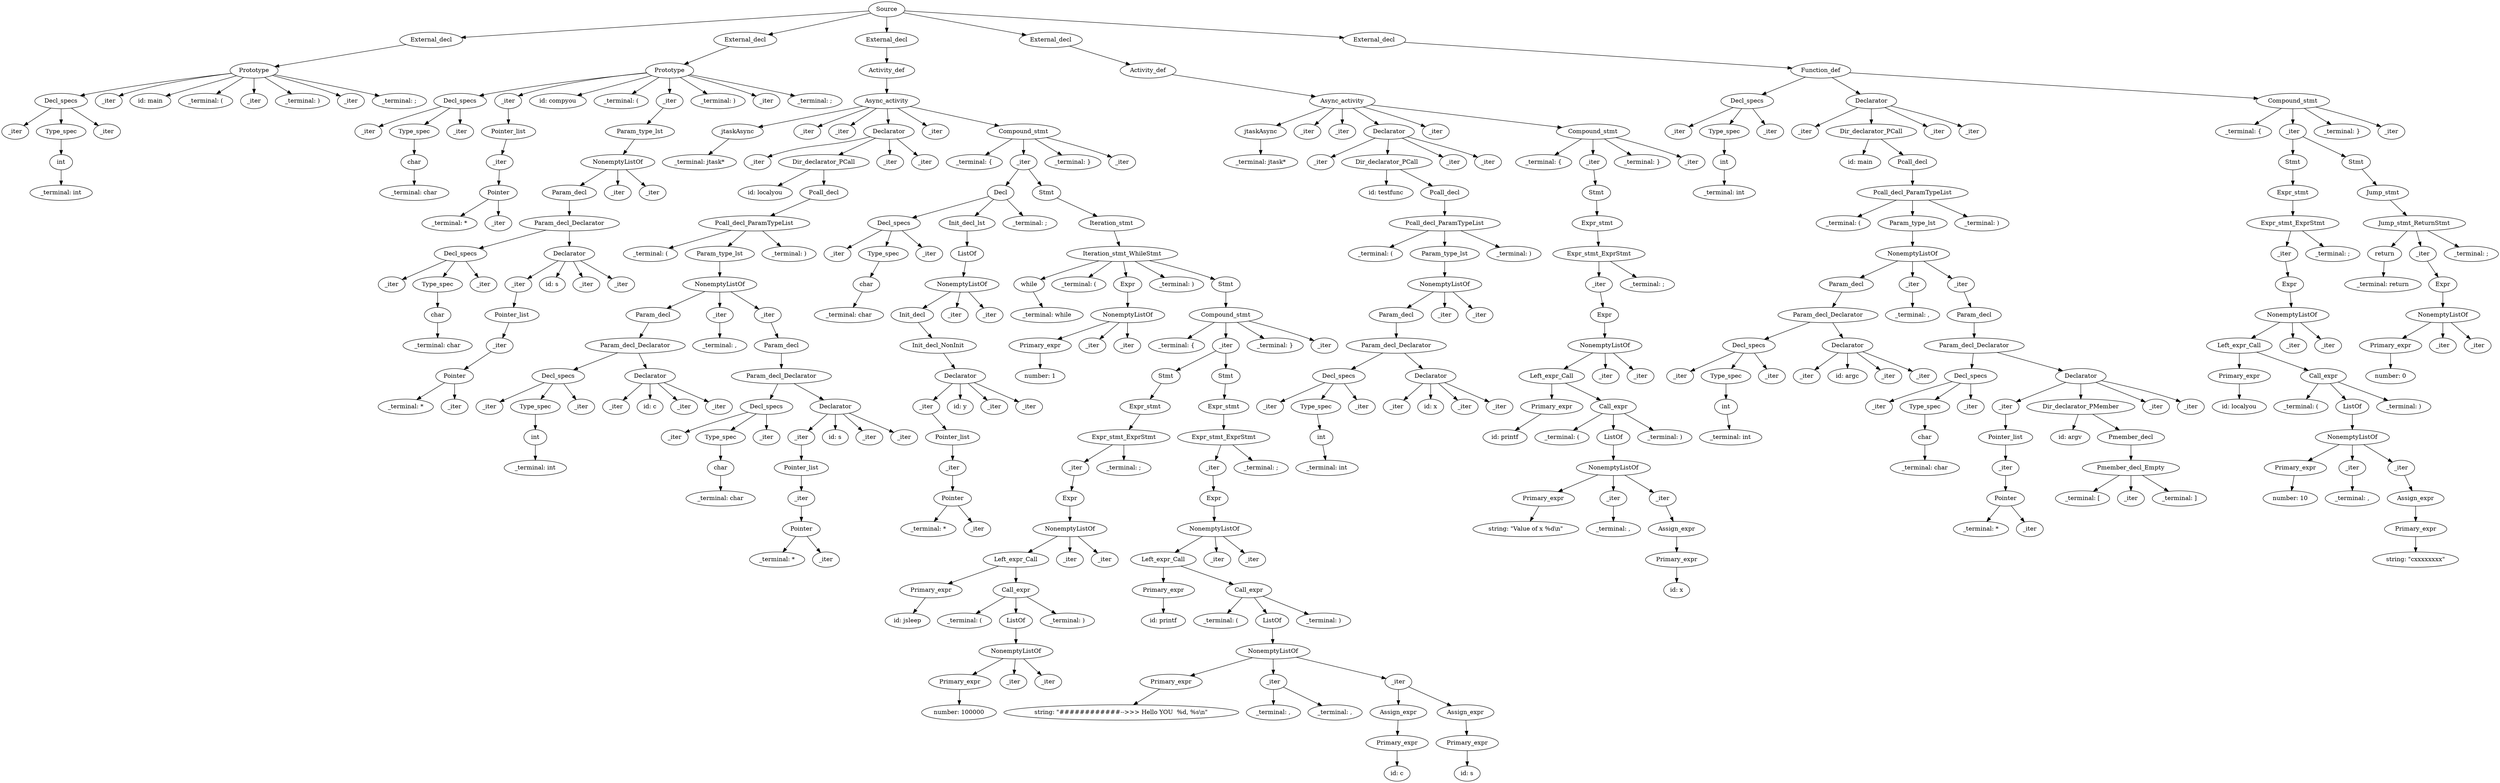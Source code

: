 digraph {
node_0[label="Source"];
node_1[label="External_decl"];
node_2[label="Prototype"];
node_3[label="Decl_specs"];
node_4[label="_iter"];
node_3 -> node_4;
node_5[label="Type_spec"];
node_6[label="int"];
node_7[label="_terminal: int"];
node_6 -> node_7;
node_5 -> node_6;
node_3 -> node_5;
node_8[label="_iter"];
node_3 -> node_8;
node_2 -> node_3;
node_9[label="_iter"];
node_2 -> node_9;
node_10[label="id: main"];
node_2 -> node_10;
node_11[label="_terminal: ("];
node_2 -> node_11;
node_12[label="_iter"];
node_2 -> node_12;
node_13[label="_terminal: )"];
node_2 -> node_13;
node_14[label="_iter"];
node_2 -> node_14;
node_15[label="_terminal: ;"];
node_2 -> node_15;
node_1 -> node_2;
node_0 -> node_1;
node_16[label="External_decl"];
node_17[label="Prototype"];
node_18[label="Decl_specs"];
node_19[label="_iter"];
node_18 -> node_19;
node_20[label="Type_spec"];
node_21[label="char"];
node_22[label="_terminal: char"];
node_21 -> node_22;
node_20 -> node_21;
node_18 -> node_20;
node_23[label="_iter"];
node_18 -> node_23;
node_17 -> node_18;
node_24[label="_iter"];
node_25[label="Pointer_list"];
node_26[label="_iter"];
node_27[label="Pointer"];
node_28[label="_terminal: *"];
node_27 -> node_28;
node_29[label="_iter"];
node_27 -> node_29;
node_26 -> node_27;
node_25 -> node_26;
node_24 -> node_25;
node_17 -> node_24;
node_30[label="id: compyou"];
node_17 -> node_30;
node_31[label="_terminal: ("];
node_17 -> node_31;
node_32[label="_iter"];
node_33[label="Param_type_lst"];
node_34[label="NonemptyListOf"];
node_35[label="Param_decl"];
node_36[label="Param_decl_Declarator"];
node_37[label="Decl_specs"];
node_38[label="_iter"];
node_37 -> node_38;
node_39[label="Type_spec"];
node_40[label="char"];
node_41[label="_terminal: char"];
node_40 -> node_41;
node_39 -> node_40;
node_37 -> node_39;
node_42[label="_iter"];
node_37 -> node_42;
node_36 -> node_37;
node_43[label="Declarator"];
node_44[label="_iter"];
node_45[label="Pointer_list"];
node_46[label="_iter"];
node_47[label="Pointer"];
node_48[label="_terminal: *"];
node_47 -> node_48;
node_49[label="_iter"];
node_47 -> node_49;
node_46 -> node_47;
node_45 -> node_46;
node_44 -> node_45;
node_43 -> node_44;
node_50[label="id: s"];
node_43 -> node_50;
node_51[label="_iter"];
node_43 -> node_51;
node_52[label="_iter"];
node_43 -> node_52;
node_36 -> node_43;
node_35 -> node_36;
node_34 -> node_35;
node_53[label="_iter"];
node_34 -> node_53;
node_54[label="_iter"];
node_34 -> node_54;
node_33 -> node_34;
node_32 -> node_33;
node_17 -> node_32;
node_55[label="_terminal: )"];
node_17 -> node_55;
node_56[label="_iter"];
node_17 -> node_56;
node_57[label="_terminal: ;"];
node_17 -> node_57;
node_16 -> node_17;
node_0 -> node_16;
node_58[label="External_decl"];
node_59[label="Activity_def"];
node_60[label="Async_activity"];
node_61[label="jtaskAsync"];
node_62[label="_terminal: jtask*"];
node_61 -> node_62;
node_60 -> node_61;
node_63[label="_iter"];
node_60 -> node_63;
node_64[label="_iter"];
node_60 -> node_64;
node_65[label="Declarator"];
node_66[label="_iter"];
node_65 -> node_66;
node_67[label="Dir_declarator_PCall"];
node_68[label="id: localyou"];
node_67 -> node_68;
node_69[label="Pcall_decl"];
node_70[label="Pcall_decl_ParamTypeList"];
node_71[label="_terminal: ("];
node_70 -> node_71;
node_72[label="Param_type_lst"];
node_73[label="NonemptyListOf"];
node_74[label="Param_decl"];
node_75[label="Param_decl_Declarator"];
node_76[label="Decl_specs"];
node_77[label="_iter"];
node_76 -> node_77;
node_78[label="Type_spec"];
node_79[label="int"];
node_80[label="_terminal: int"];
node_79 -> node_80;
node_78 -> node_79;
node_76 -> node_78;
node_81[label="_iter"];
node_76 -> node_81;
node_75 -> node_76;
node_82[label="Declarator"];
node_83[label="_iter"];
node_82 -> node_83;
node_84[label="id: c"];
node_82 -> node_84;
node_85[label="_iter"];
node_82 -> node_85;
node_86[label="_iter"];
node_82 -> node_86;
node_75 -> node_82;
node_74 -> node_75;
node_73 -> node_74;
node_87[label="_iter"];
node_88[label="_terminal: ,"];
node_87 -> node_88;
node_73 -> node_87;
node_89[label="_iter"];
node_90[label="Param_decl"];
node_91[label="Param_decl_Declarator"];
node_92[label="Decl_specs"];
node_93[label="_iter"];
node_92 -> node_93;
node_94[label="Type_spec"];
node_95[label="char"];
node_96[label="_terminal: char"];
node_95 -> node_96;
node_94 -> node_95;
node_92 -> node_94;
node_97[label="_iter"];
node_92 -> node_97;
node_91 -> node_92;
node_98[label="Declarator"];
node_99[label="_iter"];
node_100[label="Pointer_list"];
node_101[label="_iter"];
node_102[label="Pointer"];
node_103[label="_terminal: *"];
node_102 -> node_103;
node_104[label="_iter"];
node_102 -> node_104;
node_101 -> node_102;
node_100 -> node_101;
node_99 -> node_100;
node_98 -> node_99;
node_105[label="id: s"];
node_98 -> node_105;
node_106[label="_iter"];
node_98 -> node_106;
node_107[label="_iter"];
node_98 -> node_107;
node_91 -> node_98;
node_90 -> node_91;
node_89 -> node_90;
node_73 -> node_89;
node_72 -> node_73;
node_70 -> node_72;
node_108[label="_terminal: )"];
node_70 -> node_108;
node_69 -> node_70;
node_67 -> node_69;
node_65 -> node_67;
node_109[label="_iter"];
node_65 -> node_109;
node_110[label="_iter"];
node_65 -> node_110;
node_60 -> node_65;
node_111[label="_iter"];
node_60 -> node_111;
node_112[label="Compound_stmt"];
node_113[label="_terminal: {"];
node_112 -> node_113;
node_114[label="_iter"];
node_115[label="Decl"];
node_116[label="Decl_specs"];
node_117[label="_iter"];
node_116 -> node_117;
node_118[label="Type_spec"];
node_119[label="char"];
node_120[label="_terminal: char"];
node_119 -> node_120;
node_118 -> node_119;
node_116 -> node_118;
node_121[label="_iter"];
node_116 -> node_121;
node_115 -> node_116;
node_122[label="Init_decl_lst"];
node_123[label="ListOf"];
node_124[label="NonemptyListOf"];
node_125[label="Init_decl"];
node_126[label="Init_decl_NonInit"];
node_127[label="Declarator"];
node_128[label="_iter"];
node_129[label="Pointer_list"];
node_130[label="_iter"];
node_131[label="Pointer"];
node_132[label="_terminal: *"];
node_131 -> node_132;
node_133[label="_iter"];
node_131 -> node_133;
node_130 -> node_131;
node_129 -> node_130;
node_128 -> node_129;
node_127 -> node_128;
node_134[label="id: y"];
node_127 -> node_134;
node_135[label="_iter"];
node_127 -> node_135;
node_136[label="_iter"];
node_127 -> node_136;
node_126 -> node_127;
node_125 -> node_126;
node_124 -> node_125;
node_137[label="_iter"];
node_124 -> node_137;
node_138[label="_iter"];
node_124 -> node_138;
node_123 -> node_124;
node_122 -> node_123;
node_115 -> node_122;
node_139[label="_terminal: ;"];
node_115 -> node_139;
node_114 -> node_115;
node_140[label="Stmt"];
node_141[label="Iteration_stmt"];
node_142[label="Iteration_stmt_WhileStmt"];
node_143[label="while"];
node_144[label="_terminal: while"];
node_143 -> node_144;
node_142 -> node_143;
node_145[label="_terminal: ("];
node_142 -> node_145;
node_146[label="Expr"];
node_147[label="NonemptyListOf"];
node_148[label="Primary_expr"];
node_149[label="number: 1"];
node_148 -> node_149;
node_147 -> node_148;
node_150[label="_iter"];
node_147 -> node_150;
node_151[label="_iter"];
node_147 -> node_151;
node_146 -> node_147;
node_142 -> node_146;
node_152[label="_terminal: )"];
node_142 -> node_152;
node_153[label="Stmt"];
node_154[label="Compound_stmt"];
node_155[label="_terminal: {"];
node_154 -> node_155;
node_156[label="_iter"];
node_157[label="Stmt"];
node_158[label="Expr_stmt"];
node_159[label="Expr_stmt_ExprStmt"];
node_160[label="_iter"];
node_161[label="Expr"];
node_162[label="NonemptyListOf"];
node_163[label="Left_expr_Call"];
node_164[label="Primary_expr"];
node_165[label="id: jsleep"];
node_164 -> node_165;
node_163 -> node_164;
node_166[label="Call_expr"];
node_167[label="_terminal: ("];
node_166 -> node_167;
node_168[label="ListOf"];
node_169[label="NonemptyListOf"];
node_170[label="Primary_expr"];
node_171[label="number: 100000"];
node_170 -> node_171;
node_169 -> node_170;
node_172[label="_iter"];
node_169 -> node_172;
node_173[label="_iter"];
node_169 -> node_173;
node_168 -> node_169;
node_166 -> node_168;
node_174[label="_terminal: )"];
node_166 -> node_174;
node_163 -> node_166;
node_162 -> node_163;
node_175[label="_iter"];
node_162 -> node_175;
node_176[label="_iter"];
node_162 -> node_176;
node_161 -> node_162;
node_160 -> node_161;
node_159 -> node_160;
node_177[label="_terminal: ;"];
node_159 -> node_177;
node_158 -> node_159;
node_157 -> node_158;
node_156 -> node_157;
node_178[label="Stmt"];
node_179[label="Expr_stmt"];
node_180[label="Expr_stmt_ExprStmt"];
node_181[label="_iter"];
node_182[label="Expr"];
node_183[label="NonemptyListOf"];
node_184[label="Left_expr_Call"];
node_185[label="Primary_expr"];
node_186[label="id: printf"];
node_185 -> node_186;
node_184 -> node_185;
node_187[label="Call_expr"];
node_188[label="_terminal: ("];
node_187 -> node_188;
node_189[label="ListOf"];
node_190[label="NonemptyListOf"];
node_191[label="Primary_expr"];
node_192[label="string: \"############-->>> Hello YOU  %d, %s\\n\""];
node_191 -> node_192;
node_190 -> node_191;
node_193[label="_iter"];
node_194[label="_terminal: ,"];
node_193 -> node_194;
node_195[label="_terminal: ,"];
node_193 -> node_195;
node_190 -> node_193;
node_196[label="_iter"];
node_197[label="Assign_expr"];
node_198[label="Primary_expr"];
node_199[label="id: c"];
node_198 -> node_199;
node_197 -> node_198;
node_196 -> node_197;
node_200[label="Assign_expr"];
node_201[label="Primary_expr"];
node_202[label="id: s"];
node_201 -> node_202;
node_200 -> node_201;
node_196 -> node_200;
node_190 -> node_196;
node_189 -> node_190;
node_187 -> node_189;
node_203[label="_terminal: )"];
node_187 -> node_203;
node_184 -> node_187;
node_183 -> node_184;
node_204[label="_iter"];
node_183 -> node_204;
node_205[label="_iter"];
node_183 -> node_205;
node_182 -> node_183;
node_181 -> node_182;
node_180 -> node_181;
node_206[label="_terminal: ;"];
node_180 -> node_206;
node_179 -> node_180;
node_178 -> node_179;
node_156 -> node_178;
node_154 -> node_156;
node_207[label="_terminal: }"];
node_154 -> node_207;
node_208[label="_iter"];
node_154 -> node_208;
node_153 -> node_154;
node_142 -> node_153;
node_141 -> node_142;
node_140 -> node_141;
node_114 -> node_140;
node_112 -> node_114;
node_209[label="_terminal: }"];
node_112 -> node_209;
node_210[label="_iter"];
node_112 -> node_210;
node_60 -> node_112;
node_59 -> node_60;
node_58 -> node_59;
node_0 -> node_58;
node_211[label="External_decl"];
node_212[label="Activity_def"];
node_213[label="Async_activity"];
node_214[label="jtaskAsync"];
node_215[label="_terminal: jtask*"];
node_214 -> node_215;
node_213 -> node_214;
node_216[label="_iter"];
node_213 -> node_216;
node_217[label="_iter"];
node_213 -> node_217;
node_218[label="Declarator"];
node_219[label="_iter"];
node_218 -> node_219;
node_220[label="Dir_declarator_PCall"];
node_221[label="id: testfunc"];
node_220 -> node_221;
node_222[label="Pcall_decl"];
node_223[label="Pcall_decl_ParamTypeList"];
node_224[label="_terminal: ("];
node_223 -> node_224;
node_225[label="Param_type_lst"];
node_226[label="NonemptyListOf"];
node_227[label="Param_decl"];
node_228[label="Param_decl_Declarator"];
node_229[label="Decl_specs"];
node_230[label="_iter"];
node_229 -> node_230;
node_231[label="Type_spec"];
node_232[label="int"];
node_233[label="_terminal: int"];
node_232 -> node_233;
node_231 -> node_232;
node_229 -> node_231;
node_234[label="_iter"];
node_229 -> node_234;
node_228 -> node_229;
node_235[label="Declarator"];
node_236[label="_iter"];
node_235 -> node_236;
node_237[label="id: x"];
node_235 -> node_237;
node_238[label="_iter"];
node_235 -> node_238;
node_239[label="_iter"];
node_235 -> node_239;
node_228 -> node_235;
node_227 -> node_228;
node_226 -> node_227;
node_240[label="_iter"];
node_226 -> node_240;
node_241[label="_iter"];
node_226 -> node_241;
node_225 -> node_226;
node_223 -> node_225;
node_242[label="_terminal: )"];
node_223 -> node_242;
node_222 -> node_223;
node_220 -> node_222;
node_218 -> node_220;
node_243[label="_iter"];
node_218 -> node_243;
node_244[label="_iter"];
node_218 -> node_244;
node_213 -> node_218;
node_245[label="_iter"];
node_213 -> node_245;
node_246[label="Compound_stmt"];
node_247[label="_terminal: {"];
node_246 -> node_247;
node_248[label="_iter"];
node_249[label="Stmt"];
node_250[label="Expr_stmt"];
node_251[label="Expr_stmt_ExprStmt"];
node_252[label="_iter"];
node_253[label="Expr"];
node_254[label="NonemptyListOf"];
node_255[label="Left_expr_Call"];
node_256[label="Primary_expr"];
node_257[label="id: printf"];
node_256 -> node_257;
node_255 -> node_256;
node_258[label="Call_expr"];
node_259[label="_terminal: ("];
node_258 -> node_259;
node_260[label="ListOf"];
node_261[label="NonemptyListOf"];
node_262[label="Primary_expr"];
node_263[label="string: \"Value of x %d\\n\""];
node_262 -> node_263;
node_261 -> node_262;
node_264[label="_iter"];
node_265[label="_terminal: ,"];
node_264 -> node_265;
node_261 -> node_264;
node_266[label="_iter"];
node_267[label="Assign_expr"];
node_268[label="Primary_expr"];
node_269[label="id: x"];
node_268 -> node_269;
node_267 -> node_268;
node_266 -> node_267;
node_261 -> node_266;
node_260 -> node_261;
node_258 -> node_260;
node_270[label="_terminal: )"];
node_258 -> node_270;
node_255 -> node_258;
node_254 -> node_255;
node_271[label="_iter"];
node_254 -> node_271;
node_272[label="_iter"];
node_254 -> node_272;
node_253 -> node_254;
node_252 -> node_253;
node_251 -> node_252;
node_273[label="_terminal: ;"];
node_251 -> node_273;
node_250 -> node_251;
node_249 -> node_250;
node_248 -> node_249;
node_246 -> node_248;
node_274[label="_terminal: }"];
node_246 -> node_274;
node_275[label="_iter"];
node_246 -> node_275;
node_213 -> node_246;
node_212 -> node_213;
node_211 -> node_212;
node_0 -> node_211;
node_276[label="External_decl"];
node_277[label="Function_def"];
node_278[label="Decl_specs"];
node_279[label="_iter"];
node_278 -> node_279;
node_280[label="Type_spec"];
node_281[label="int"];
node_282[label="_terminal: int"];
node_281 -> node_282;
node_280 -> node_281;
node_278 -> node_280;
node_283[label="_iter"];
node_278 -> node_283;
node_277 -> node_278;
node_284[label="Declarator"];
node_285[label="_iter"];
node_284 -> node_285;
node_286[label="Dir_declarator_PCall"];
node_287[label="id: main"];
node_286 -> node_287;
node_288[label="Pcall_decl"];
node_289[label="Pcall_decl_ParamTypeList"];
node_290[label="_terminal: ("];
node_289 -> node_290;
node_291[label="Param_type_lst"];
node_292[label="NonemptyListOf"];
node_293[label="Param_decl"];
node_294[label="Param_decl_Declarator"];
node_295[label="Decl_specs"];
node_296[label="_iter"];
node_295 -> node_296;
node_297[label="Type_spec"];
node_298[label="int"];
node_299[label="_terminal: int"];
node_298 -> node_299;
node_297 -> node_298;
node_295 -> node_297;
node_300[label="_iter"];
node_295 -> node_300;
node_294 -> node_295;
node_301[label="Declarator"];
node_302[label="_iter"];
node_301 -> node_302;
node_303[label="id: argc"];
node_301 -> node_303;
node_304[label="_iter"];
node_301 -> node_304;
node_305[label="_iter"];
node_301 -> node_305;
node_294 -> node_301;
node_293 -> node_294;
node_292 -> node_293;
node_306[label="_iter"];
node_307[label="_terminal: ,"];
node_306 -> node_307;
node_292 -> node_306;
node_308[label="_iter"];
node_309[label="Param_decl"];
node_310[label="Param_decl_Declarator"];
node_311[label="Decl_specs"];
node_312[label="_iter"];
node_311 -> node_312;
node_313[label="Type_spec"];
node_314[label="char"];
node_315[label="_terminal: char"];
node_314 -> node_315;
node_313 -> node_314;
node_311 -> node_313;
node_316[label="_iter"];
node_311 -> node_316;
node_310 -> node_311;
node_317[label="Declarator"];
node_318[label="_iter"];
node_319[label="Pointer_list"];
node_320[label="_iter"];
node_321[label="Pointer"];
node_322[label="_terminal: *"];
node_321 -> node_322;
node_323[label="_iter"];
node_321 -> node_323;
node_320 -> node_321;
node_319 -> node_320;
node_318 -> node_319;
node_317 -> node_318;
node_324[label="Dir_declarator_PMember"];
node_325[label="id: argv"];
node_324 -> node_325;
node_326[label="Pmember_decl"];
node_327[label="Pmember_decl_Empty"];
node_328[label="_terminal: ["];
node_327 -> node_328;
node_329[label="_iter"];
node_327 -> node_329;
node_330[label="_terminal: ]"];
node_327 -> node_330;
node_326 -> node_327;
node_324 -> node_326;
node_317 -> node_324;
node_331[label="_iter"];
node_317 -> node_331;
node_332[label="_iter"];
node_317 -> node_332;
node_310 -> node_317;
node_309 -> node_310;
node_308 -> node_309;
node_292 -> node_308;
node_291 -> node_292;
node_289 -> node_291;
node_333[label="_terminal: )"];
node_289 -> node_333;
node_288 -> node_289;
node_286 -> node_288;
node_284 -> node_286;
node_334[label="_iter"];
node_284 -> node_334;
node_335[label="_iter"];
node_284 -> node_335;
node_277 -> node_284;
node_336[label="Compound_stmt"];
node_337[label="_terminal: {"];
node_336 -> node_337;
node_338[label="_iter"];
node_339[label="Stmt"];
node_340[label="Expr_stmt"];
node_341[label="Expr_stmt_ExprStmt"];
node_342[label="_iter"];
node_343[label="Expr"];
node_344[label="NonemptyListOf"];
node_345[label="Left_expr_Call"];
node_346[label="Primary_expr"];
node_347[label="id: localyou"];
node_346 -> node_347;
node_345 -> node_346;
node_348[label="Call_expr"];
node_349[label="_terminal: ("];
node_348 -> node_349;
node_350[label="ListOf"];
node_351[label="NonemptyListOf"];
node_352[label="Primary_expr"];
node_353[label="number: 10"];
node_352 -> node_353;
node_351 -> node_352;
node_354[label="_iter"];
node_355[label="_terminal: ,"];
node_354 -> node_355;
node_351 -> node_354;
node_356[label="_iter"];
node_357[label="Assign_expr"];
node_358[label="Primary_expr"];
node_359[label="string: \"cxxxxxxxx\""];
node_358 -> node_359;
node_357 -> node_358;
node_356 -> node_357;
node_351 -> node_356;
node_350 -> node_351;
node_348 -> node_350;
node_360[label="_terminal: )"];
node_348 -> node_360;
node_345 -> node_348;
node_344 -> node_345;
node_361[label="_iter"];
node_344 -> node_361;
node_362[label="_iter"];
node_344 -> node_362;
node_343 -> node_344;
node_342 -> node_343;
node_341 -> node_342;
node_363[label="_terminal: ;"];
node_341 -> node_363;
node_340 -> node_341;
node_339 -> node_340;
node_338 -> node_339;
node_364[label="Stmt"];
node_365[label="Jump_stmt"];
node_366[label="Jump_stmt_ReturnStmt"];
node_367[label="return"];
node_368[label="_terminal: return"];
node_367 -> node_368;
node_366 -> node_367;
node_369[label="_iter"];
node_370[label="Expr"];
node_371[label="NonemptyListOf"];
node_372[label="Primary_expr"];
node_373[label="number: 0"];
node_372 -> node_373;
node_371 -> node_372;
node_374[label="_iter"];
node_371 -> node_374;
node_375[label="_iter"];
node_371 -> node_375;
node_370 -> node_371;
node_369 -> node_370;
node_366 -> node_369;
node_376[label="_terminal: ;"];
node_366 -> node_376;
node_365 -> node_366;
node_364 -> node_365;
node_338 -> node_364;
node_336 -> node_338;
node_377[label="_terminal: }"];
node_336 -> node_377;
node_378[label="_iter"];
node_336 -> node_378;
node_277 -> node_336;
node_276 -> node_277;
node_0 -> node_276;
}
